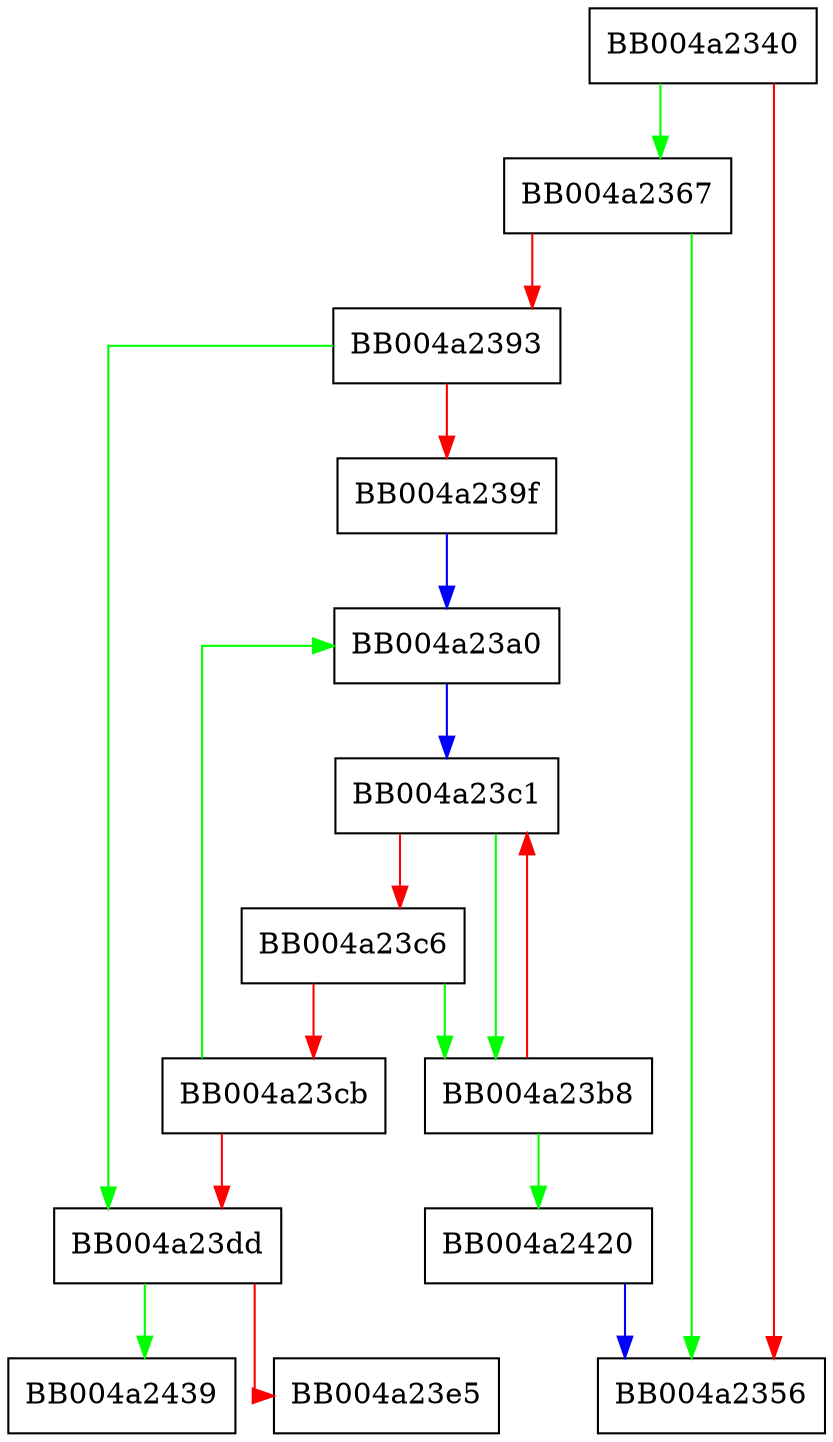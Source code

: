 digraph tls1_set_sigalgs {
  node [shape="box"];
  graph [splines=ortho];
  BB004a2340 -> BB004a2367 [color="green"];
  BB004a2340 -> BB004a2356 [color="red"];
  BB004a2367 -> BB004a2356 [color="green"];
  BB004a2367 -> BB004a2393 [color="red"];
  BB004a2393 -> BB004a23dd [color="green"];
  BB004a2393 -> BB004a239f [color="red"];
  BB004a239f -> BB004a23a0 [color="blue"];
  BB004a23a0 -> BB004a23c1 [color="blue"];
  BB004a23b8 -> BB004a2420 [color="green"];
  BB004a23b8 -> BB004a23c1 [color="red"];
  BB004a23c1 -> BB004a23b8 [color="green"];
  BB004a23c1 -> BB004a23c6 [color="red"];
  BB004a23c6 -> BB004a23b8 [color="green"];
  BB004a23c6 -> BB004a23cb [color="red"];
  BB004a23cb -> BB004a23a0 [color="green"];
  BB004a23cb -> BB004a23dd [color="red"];
  BB004a23dd -> BB004a2439 [color="green"];
  BB004a23dd -> BB004a23e5 [color="red"];
  BB004a2420 -> BB004a2356 [color="blue"];
}